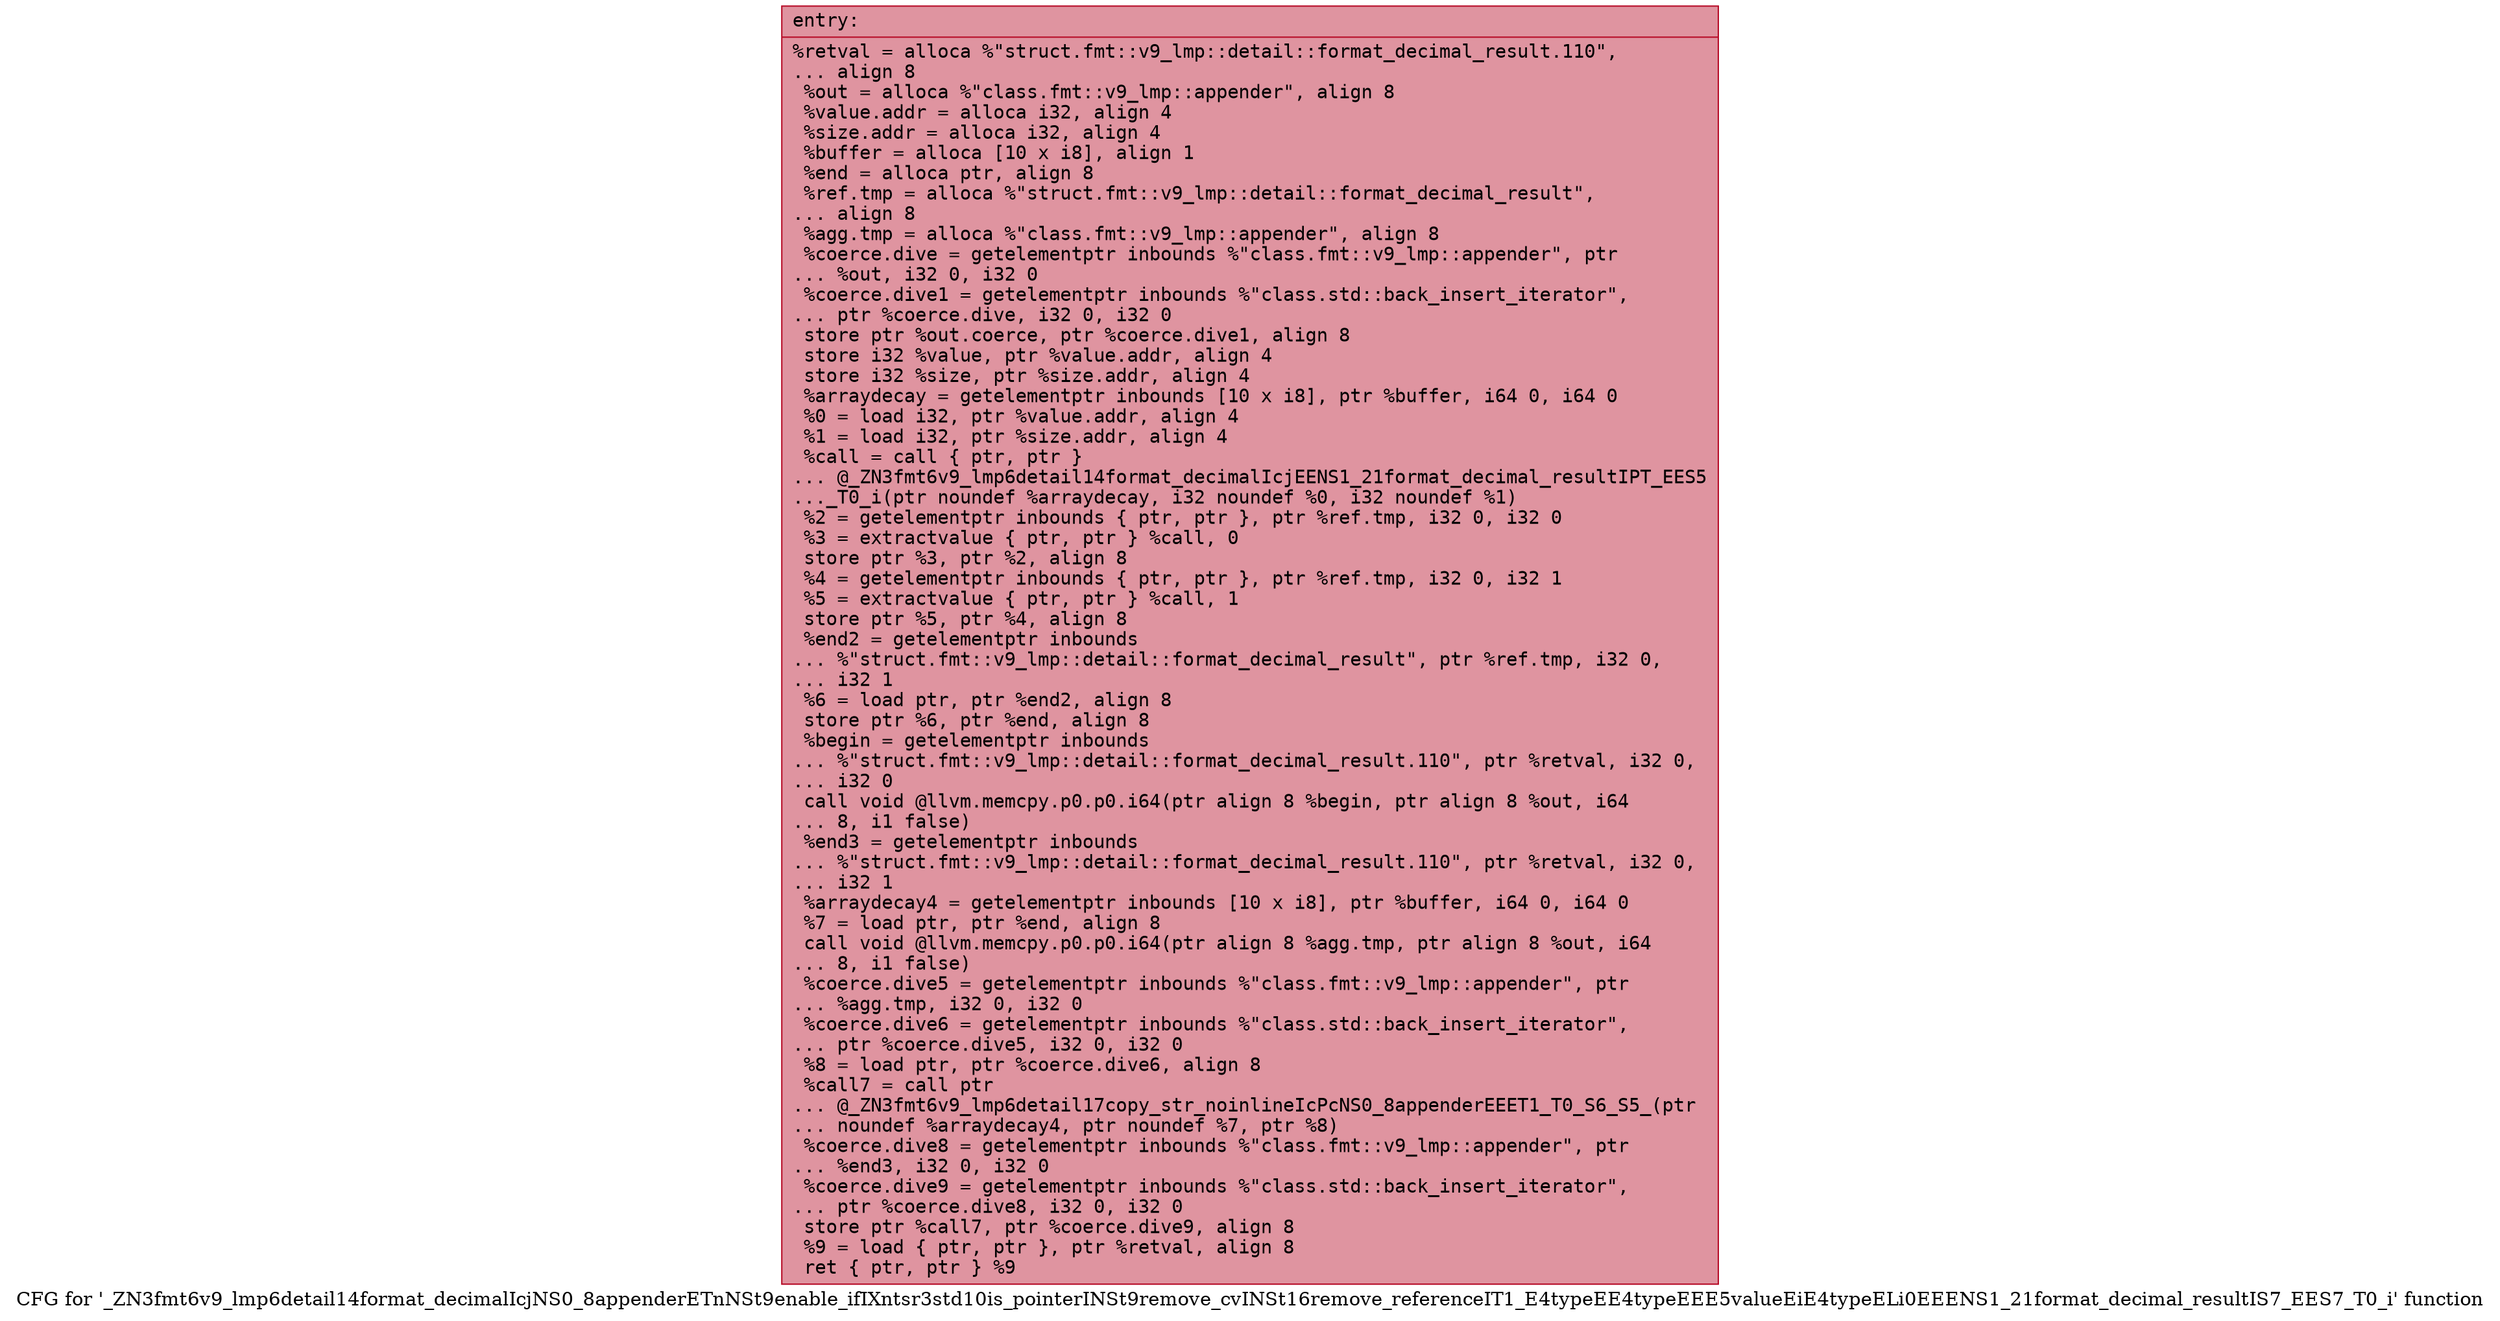 digraph "CFG for '_ZN3fmt6v9_lmp6detail14format_decimalIcjNS0_8appenderETnNSt9enable_ifIXntsr3std10is_pointerINSt9remove_cvINSt16remove_referenceIT1_E4typeEE4typeEEE5valueEiE4typeELi0EEENS1_21format_decimal_resultIS7_EES7_T0_i' function" {
	label="CFG for '_ZN3fmt6v9_lmp6detail14format_decimalIcjNS0_8appenderETnNSt9enable_ifIXntsr3std10is_pointerINSt9remove_cvINSt16remove_referenceIT1_E4typeEE4typeEEE5valueEiE4typeELi0EEENS1_21format_decimal_resultIS7_EES7_T0_i' function";

	Node0x556bfec04570 [shape=record,color="#b70d28ff", style=filled, fillcolor="#b70d2870" fontname="Courier",label="{entry:\l|  %retval = alloca %\"struct.fmt::v9_lmp::detail::format_decimal_result.110\",\l... align 8\l  %out = alloca %\"class.fmt::v9_lmp::appender\", align 8\l  %value.addr = alloca i32, align 4\l  %size.addr = alloca i32, align 4\l  %buffer = alloca [10 x i8], align 1\l  %end = alloca ptr, align 8\l  %ref.tmp = alloca %\"struct.fmt::v9_lmp::detail::format_decimal_result\",\l... align 8\l  %agg.tmp = alloca %\"class.fmt::v9_lmp::appender\", align 8\l  %coerce.dive = getelementptr inbounds %\"class.fmt::v9_lmp::appender\", ptr\l... %out, i32 0, i32 0\l  %coerce.dive1 = getelementptr inbounds %\"class.std::back_insert_iterator\",\l... ptr %coerce.dive, i32 0, i32 0\l  store ptr %out.coerce, ptr %coerce.dive1, align 8\l  store i32 %value, ptr %value.addr, align 4\l  store i32 %size, ptr %size.addr, align 4\l  %arraydecay = getelementptr inbounds [10 x i8], ptr %buffer, i64 0, i64 0\l  %0 = load i32, ptr %value.addr, align 4\l  %1 = load i32, ptr %size.addr, align 4\l  %call = call \{ ptr, ptr \}\l... @_ZN3fmt6v9_lmp6detail14format_decimalIcjEENS1_21format_decimal_resultIPT_EES5\l..._T0_i(ptr noundef %arraydecay, i32 noundef %0, i32 noundef %1)\l  %2 = getelementptr inbounds \{ ptr, ptr \}, ptr %ref.tmp, i32 0, i32 0\l  %3 = extractvalue \{ ptr, ptr \} %call, 0\l  store ptr %3, ptr %2, align 8\l  %4 = getelementptr inbounds \{ ptr, ptr \}, ptr %ref.tmp, i32 0, i32 1\l  %5 = extractvalue \{ ptr, ptr \} %call, 1\l  store ptr %5, ptr %4, align 8\l  %end2 = getelementptr inbounds\l... %\"struct.fmt::v9_lmp::detail::format_decimal_result\", ptr %ref.tmp, i32 0,\l... i32 1\l  %6 = load ptr, ptr %end2, align 8\l  store ptr %6, ptr %end, align 8\l  %begin = getelementptr inbounds\l... %\"struct.fmt::v9_lmp::detail::format_decimal_result.110\", ptr %retval, i32 0,\l... i32 0\l  call void @llvm.memcpy.p0.p0.i64(ptr align 8 %begin, ptr align 8 %out, i64\l... 8, i1 false)\l  %end3 = getelementptr inbounds\l... %\"struct.fmt::v9_lmp::detail::format_decimal_result.110\", ptr %retval, i32 0,\l... i32 1\l  %arraydecay4 = getelementptr inbounds [10 x i8], ptr %buffer, i64 0, i64 0\l  %7 = load ptr, ptr %end, align 8\l  call void @llvm.memcpy.p0.p0.i64(ptr align 8 %agg.tmp, ptr align 8 %out, i64\l... 8, i1 false)\l  %coerce.dive5 = getelementptr inbounds %\"class.fmt::v9_lmp::appender\", ptr\l... %agg.tmp, i32 0, i32 0\l  %coerce.dive6 = getelementptr inbounds %\"class.std::back_insert_iterator\",\l... ptr %coerce.dive5, i32 0, i32 0\l  %8 = load ptr, ptr %coerce.dive6, align 8\l  %call7 = call ptr\l... @_ZN3fmt6v9_lmp6detail17copy_str_noinlineIcPcNS0_8appenderEEET1_T0_S6_S5_(ptr\l... noundef %arraydecay4, ptr noundef %7, ptr %8)\l  %coerce.dive8 = getelementptr inbounds %\"class.fmt::v9_lmp::appender\", ptr\l... %end3, i32 0, i32 0\l  %coerce.dive9 = getelementptr inbounds %\"class.std::back_insert_iterator\",\l... ptr %coerce.dive8, i32 0, i32 0\l  store ptr %call7, ptr %coerce.dive9, align 8\l  %9 = load \{ ptr, ptr \}, ptr %retval, align 8\l  ret \{ ptr, ptr \} %9\l}"];
}
